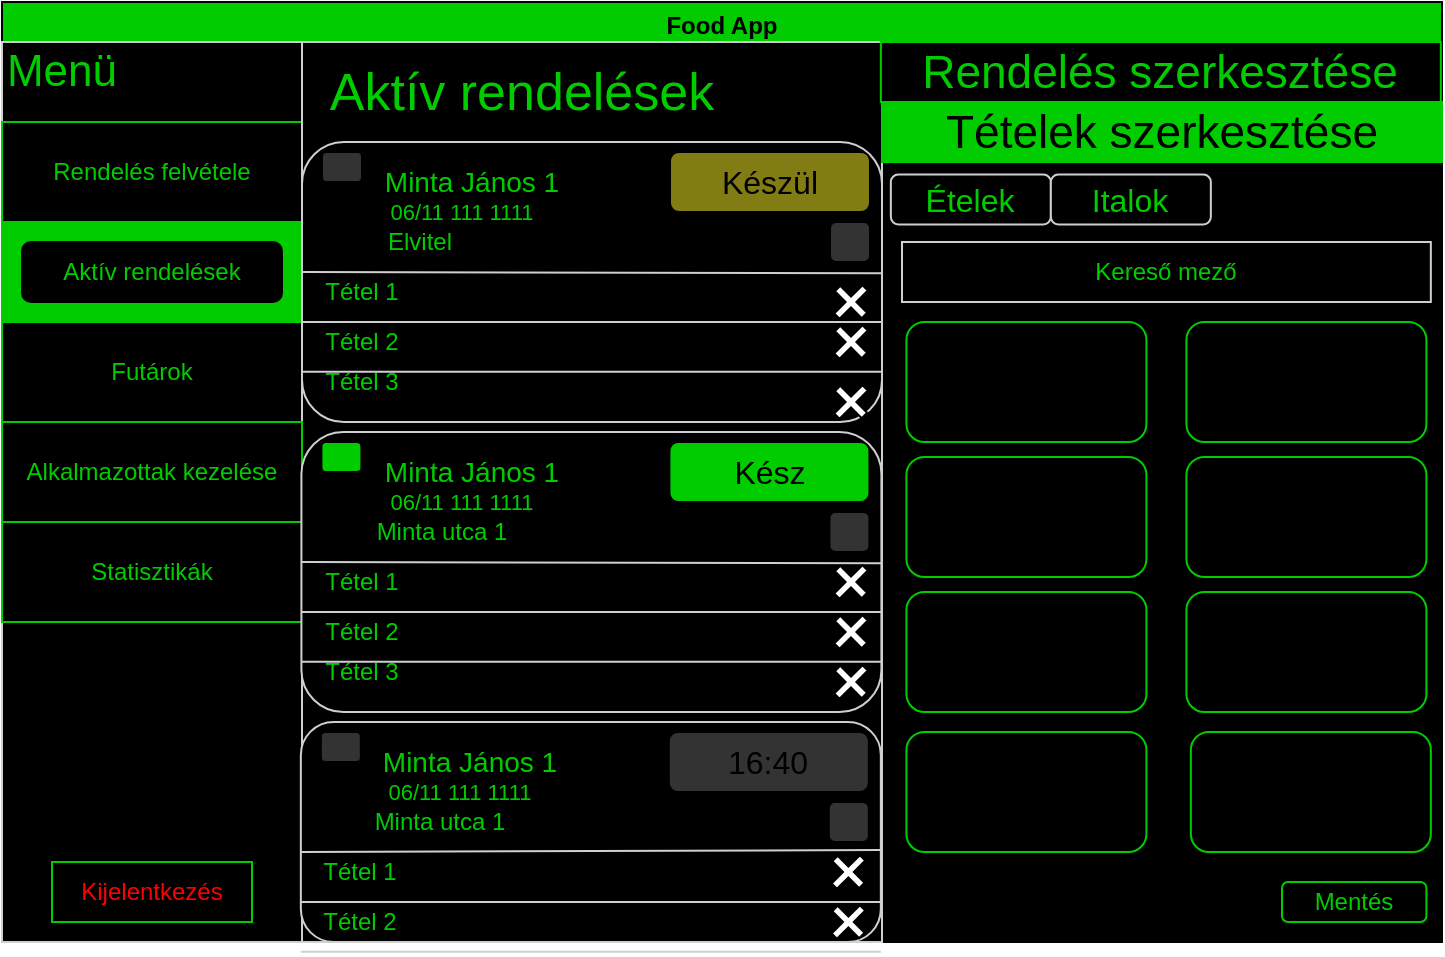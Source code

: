 <mxfile version="24.0.1" type="device">
  <diagram name="1 oldal" id="gTyAqj4-adbOoO595Je8">
    <mxGraphModel dx="1050" dy="529" grid="1" gridSize="10" guides="1" tooltips="1" connect="1" arrows="1" fold="1" page="1" pageScale="1" pageWidth="827" pageHeight="1169" math="0" shadow="0">
      <root>
        <mxCell id="0" />
        <mxCell id="1" parent="0" />
        <mxCell id="izIBmqQ3XeswKk3rCBAt-1" value="Food App" style="swimlane;whiteSpace=wrap;html=1;fillColor=#00CC00;" parent="1" vertex="1">
          <mxGeometry width="720" height="470" as="geometry" />
        </mxCell>
        <mxCell id="izIBmqQ3XeswKk3rCBAt-3" value="" style="rounded=0;whiteSpace=wrap;html=1;fillColor=#000000;" parent="1" vertex="1">
          <mxGeometry y="20" width="720" height="450" as="geometry" />
        </mxCell>
        <mxCell id="izIBmqQ3XeswKk3rCBAt-4" value="" style="rounded=0;whiteSpace=wrap;html=1;fillColor=#000000;strokeColor=#CFCFCF;" parent="1" vertex="1">
          <mxGeometry y="20" width="150" height="450" as="geometry" />
        </mxCell>
        <mxCell id="izIBmqQ3XeswKk3rCBAt-5" value="&lt;font color=&quot;#00cc00&quot;&gt;Rendelés felvétele&lt;/font&gt;" style="rounded=0;whiteSpace=wrap;html=1;fillColor=#000000;strokeColor=#00CC00;" parent="1" vertex="1">
          <mxGeometry y="60" width="150" height="50" as="geometry" />
        </mxCell>
        <mxCell id="izIBmqQ3XeswKk3rCBAt-6" value="&lt;font style=&quot;font-size: 22px;&quot; color=&quot;#00cc00&quot;&gt;Menü&lt;/font&gt;" style="text;html=1;align=center;verticalAlign=middle;whiteSpace=wrap;rounded=0;" parent="1" vertex="1">
          <mxGeometry y="20" width="60" height="30" as="geometry" />
        </mxCell>
        <mxCell id="izIBmqQ3XeswKk3rCBAt-7" value="" style="rounded=0;whiteSpace=wrap;html=1;fillColor=#00CC00;strokeColor=#00CC00;" parent="1" vertex="1">
          <mxGeometry y="110" width="150" height="50" as="geometry" />
        </mxCell>
        <mxCell id="izIBmqQ3XeswKk3rCBAt-8" value="&lt;div&gt;&lt;font color=&quot;#00cc00&quot;&gt;Futárok&lt;br&gt;&lt;/font&gt;&lt;/div&gt;" style="rounded=0;whiteSpace=wrap;html=1;fillColor=#000000;strokeColor=#00CC00;" parent="1" vertex="1">
          <mxGeometry y="160" width="150" height="50" as="geometry" />
        </mxCell>
        <mxCell id="izIBmqQ3XeswKk3rCBAt-10" value="&lt;font color=&quot;#ff0000&quot;&gt;Kijelentkezés&lt;/font&gt;" style="rounded=0;whiteSpace=wrap;html=1;fillColor=#000000;strokeColor=#00CC00;" parent="1" vertex="1">
          <mxGeometry x="25" y="430" width="100" height="30" as="geometry" />
        </mxCell>
        <mxCell id="izIBmqQ3XeswKk3rCBAt-11" value="" style="rounded=0;whiteSpace=wrap;html=1;fillColor=#000000;strokeColor=#CFCFCF;" parent="1" vertex="1">
          <mxGeometry x="150" y="20" width="290" height="450" as="geometry" />
        </mxCell>
        <mxCell id="izIBmqQ3XeswKk3rCBAt-20" style="edgeStyle=orthogonalEdgeStyle;rounded=0;orthogonalLoop=1;jettySize=auto;html=1;exitX=0.75;exitY=1;exitDx=0;exitDy=0;" parent="1" edge="1">
          <mxGeometry relative="1" as="geometry">
            <mxPoint x="370" y="270" as="sourcePoint" />
            <mxPoint x="310" y="270" as="targetPoint" />
          </mxGeometry>
        </mxCell>
        <mxCell id="izIBmqQ3XeswKk3rCBAt-31" style="edgeStyle=orthogonalEdgeStyle;rounded=0;orthogonalLoop=1;jettySize=auto;html=1;exitX=0.5;exitY=1;exitDx=0;exitDy=0;" parent="1" edge="1">
          <mxGeometry relative="1" as="geometry">
            <mxPoint x="480" y="57.5" as="sourcePoint" />
            <mxPoint x="480" y="57.5" as="targetPoint" />
          </mxGeometry>
        </mxCell>
        <mxCell id="izIBmqQ3XeswKk3rCBAt-44" value="&lt;div&gt;&lt;font color=&quot;#00cc00&quot;&gt;Alkalmazottak kezelése&lt;br&gt;&lt;/font&gt;&lt;/div&gt;" style="rounded=0;whiteSpace=wrap;html=1;fillColor=#000000;strokeColor=#00CC00;" parent="1" vertex="1">
          <mxGeometry y="210" width="150" height="50" as="geometry" />
        </mxCell>
        <mxCell id="izIBmqQ3XeswKk3rCBAt-45" value="&lt;div&gt;&lt;font color=&quot;#00cc00&quot;&gt;Statisztikák&lt;br&gt;&lt;/font&gt;&lt;/div&gt;" style="rounded=0;whiteSpace=wrap;html=1;fillColor=#000000;strokeColor=#00CC00;" parent="1" vertex="1">
          <mxGeometry y="260" width="150" height="50" as="geometry" />
        </mxCell>
        <mxCell id="izIBmqQ3XeswKk3rCBAt-46" value="&lt;div&gt;&lt;font color=&quot;#00cc00&quot;&gt;Aktív rendelések&lt;/font&gt;&lt;/div&gt;" style="rounded=1;whiteSpace=wrap;html=1;fillColor=#000000;" parent="1" vertex="1">
          <mxGeometry x="10" y="120" width="130" height="30" as="geometry" />
        </mxCell>
        <mxCell id="izIBmqQ3XeswKk3rCBAt-47" value="" style="rounded=1;whiteSpace=wrap;html=1;fillColor=#000000;strokeColor=#CFCFCF;" parent="1" vertex="1">
          <mxGeometry x="150" y="70" width="290" height="140" as="geometry" />
        </mxCell>
        <mxCell id="izIBmqQ3XeswKk3rCBAt-48" value="&lt;div style=&quot;font-size: 26px;&quot;&gt;&lt;font style=&quot;font-size: 26px;&quot; color=&quot;#00cc00&quot;&gt;Aktív rendelések&lt;/font&gt;&lt;/div&gt;" style="text;html=1;align=center;verticalAlign=middle;whiteSpace=wrap;rounded=0;" parent="1" vertex="1">
          <mxGeometry x="160" y="30" width="200" height="30" as="geometry" />
        </mxCell>
        <mxCell id="izIBmqQ3XeswKk3rCBAt-49" value="" style="rounded=1;whiteSpace=wrap;html=1;fillColor=#333333;" parent="1" vertex="1">
          <mxGeometry x="160" y="75" width="20" height="15" as="geometry" />
        </mxCell>
        <mxCell id="izIBmqQ3XeswKk3rCBAt-50" value="Text" style="text;html=1;align=center;verticalAlign=middle;whiteSpace=wrap;rounded=0;" parent="1" vertex="1">
          <mxGeometry x="380" y="230" width="60" height="30" as="geometry" />
        </mxCell>
        <mxCell id="izIBmqQ3XeswKk3rCBAt-51" value="&lt;font style=&quot;font-size: 14px;&quot; color=&quot;#00cc00&quot;&gt;Minta János 1&lt;/font&gt;" style="text;html=1;align=center;verticalAlign=middle;whiteSpace=wrap;rounded=0;" parent="1" vertex="1">
          <mxGeometry x="190" y="75" width="90" height="30" as="geometry" />
        </mxCell>
        <mxCell id="izIBmqQ3XeswKk3rCBAt-53" value="&lt;font style=&quot;font-size: 11px;&quot; color=&quot;#00cc00&quot;&gt;06/11 111 1111&lt;/font&gt;&lt;font style=&quot;font-size: 11px;&quot; color=&quot;#00cc00&quot;&gt;&lt;br&gt;&lt;/font&gt;" style="text;html=1;align=center;verticalAlign=middle;whiteSpace=wrap;rounded=0;" parent="1" vertex="1">
          <mxGeometry x="190" y="90" width="80" height="30" as="geometry" />
        </mxCell>
        <mxCell id="izIBmqQ3XeswKk3rCBAt-55" value="&lt;font color=&quot;#00cc00&quot;&gt;Elvitel&lt;/font&gt;" style="text;html=1;align=center;verticalAlign=middle;whiteSpace=wrap;rounded=0;" parent="1" vertex="1">
          <mxGeometry x="159.42" y="105" width="100" height="30" as="geometry" />
        </mxCell>
        <mxCell id="izIBmqQ3XeswKk3rCBAt-56" value="&lt;font style=&quot;font-size: 16px;&quot;&gt;Készül&lt;/font&gt;" style="rounded=1;whiteSpace=wrap;html=1;fillColor=#827C14;" parent="1" vertex="1">
          <mxGeometry x="334" y="75" width="100" height="30" as="geometry" />
        </mxCell>
        <mxCell id="izIBmqQ3XeswKk3rCBAt-61" value="" style="endArrow=none;html=1;rounded=0;exitX=1;exitY=0.5;exitDx=0;exitDy=0;entryX=1.001;entryY=0.469;entryDx=0;entryDy=0;strokeColor=#CFCFCF;entryPerimeter=0;" parent="1" source="izIBmqQ3XeswKk3rCBAt-7" target="izIBmqQ3XeswKk3rCBAt-47" edge="1">
          <mxGeometry width="50" height="50" relative="1" as="geometry">
            <mxPoint x="250" y="180" as="sourcePoint" />
            <mxPoint x="300" y="130" as="targetPoint" />
          </mxGeometry>
        </mxCell>
        <mxCell id="izIBmqQ3XeswKk3rCBAt-62" value="" style="endArrow=none;html=1;rounded=0;exitX=0;exitY=0.5;exitDx=0;exitDy=0;entryX=1;entryY=0.5;entryDx=0;entryDy=0;strokeColor=#CFCFCF;" parent="1" edge="1">
          <mxGeometry width="50" height="50" relative="1" as="geometry">
            <mxPoint x="150" y="160" as="sourcePoint" />
            <mxPoint x="440" y="160" as="targetPoint" />
          </mxGeometry>
        </mxCell>
        <mxCell id="izIBmqQ3XeswKk3rCBAt-63" value="" style="endArrow=none;html=1;rounded=0;exitX=0;exitY=0.5;exitDx=0;exitDy=0;entryX=1;entryY=0.5;entryDx=0;entryDy=0;strokeColor=#CFCFCF;" parent="1" edge="1">
          <mxGeometry width="50" height="50" relative="1" as="geometry">
            <mxPoint x="150" y="184.83" as="sourcePoint" />
            <mxPoint x="440" y="184.83" as="targetPoint" />
          </mxGeometry>
        </mxCell>
        <mxCell id="izIBmqQ3XeswKk3rCBAt-64" value="&lt;font color=&quot;#00cc00&quot;&gt;Tétel 1&lt;/font&gt;" style="text;html=1;align=center;verticalAlign=middle;whiteSpace=wrap;rounded=0;" parent="1" vertex="1">
          <mxGeometry x="150" y="135" width="60" height="20" as="geometry" />
        </mxCell>
        <mxCell id="izIBmqQ3XeswKk3rCBAt-65" value="&lt;font color=&quot;#00cc00&quot;&gt;Tétel 2&lt;br&gt;&lt;/font&gt;" style="text;html=1;align=center;verticalAlign=middle;whiteSpace=wrap;rounded=0;" parent="1" vertex="1">
          <mxGeometry x="150" y="160" width="60" height="20" as="geometry" />
        </mxCell>
        <mxCell id="izIBmqQ3XeswKk3rCBAt-66" value="&lt;font color=&quot;#00cc00&quot;&gt;Tétel 3&lt;br&gt;&lt;/font&gt;" style="text;html=1;align=center;verticalAlign=middle;whiteSpace=wrap;rounded=0;" parent="1" vertex="1">
          <mxGeometry x="150" y="180" width="60" height="20" as="geometry" />
        </mxCell>
        <mxCell id="izIBmqQ3XeswKk3rCBAt-67" value="" style="rounded=1;whiteSpace=wrap;html=1;fillColor=#333333;" parent="1" vertex="1">
          <mxGeometry x="414" y="110" width="20" height="20" as="geometry" />
        </mxCell>
        <mxCell id="izIBmqQ3XeswKk3rCBAt-68" value="" style="rounded=1;whiteSpace=wrap;html=1;fillColor=#000000;strokeColor=#CFCFCF;" parent="1" vertex="1">
          <mxGeometry x="149.71" y="215" width="290" height="140" as="geometry" />
        </mxCell>
        <mxCell id="izIBmqQ3XeswKk3rCBAt-69" value="" style="rounded=1;whiteSpace=wrap;html=1;fillColor=#00CC00;fontColor=#00CC00;" parent="1" vertex="1">
          <mxGeometry x="159.71" y="220" width="20" height="15" as="geometry" />
        </mxCell>
        <mxCell id="izIBmqQ3XeswKk3rCBAt-70" value="&lt;font style=&quot;font-size: 14px;&quot; color=&quot;#00cc00&quot;&gt;Minta János 1&lt;/font&gt;" style="text;html=1;align=center;verticalAlign=middle;whiteSpace=wrap;rounded=0;" parent="1" vertex="1">
          <mxGeometry x="189.71" y="220" width="90" height="30" as="geometry" />
        </mxCell>
        <mxCell id="izIBmqQ3XeswKk3rCBAt-71" value="&lt;font style=&quot;font-size: 11px;&quot; color=&quot;#00cc00&quot;&gt;06/11 111 1111&lt;/font&gt;&lt;font style=&quot;font-size: 11px;&quot; color=&quot;#00cc00&quot;&gt;&lt;br&gt;&lt;/font&gt;" style="text;html=1;align=center;verticalAlign=middle;whiteSpace=wrap;rounded=0;" parent="1" vertex="1">
          <mxGeometry x="189.71" y="235" width="80" height="30" as="geometry" />
        </mxCell>
        <mxCell id="izIBmqQ3XeswKk3rCBAt-72" value="&lt;font color=&quot;#00cc00&quot;&gt;Minta utca 1&lt;br&gt;&lt;/font&gt;" style="text;html=1;align=center;verticalAlign=middle;whiteSpace=wrap;rounded=0;" parent="1" vertex="1">
          <mxGeometry x="169.71" y="250" width="100" height="30" as="geometry" />
        </mxCell>
        <mxCell id="izIBmqQ3XeswKk3rCBAt-73" value="&lt;font style=&quot;font-size: 16px;&quot;&gt;Kész&lt;/font&gt;" style="rounded=1;whiteSpace=wrap;html=1;fillColor=#00CC00;" parent="1" vertex="1">
          <mxGeometry x="333.71" y="220" width="100" height="30" as="geometry" />
        </mxCell>
        <mxCell id="izIBmqQ3XeswKk3rCBAt-74" value="" style="endArrow=none;html=1;rounded=0;exitX=1;exitY=0.5;exitDx=0;exitDy=0;entryX=1.001;entryY=0.469;entryDx=0;entryDy=0;strokeColor=#CFCFCF;entryPerimeter=0;" parent="1" target="izIBmqQ3XeswKk3rCBAt-68" edge="1">
          <mxGeometry width="50" height="50" relative="1" as="geometry">
            <mxPoint x="149.71" y="280" as="sourcePoint" />
            <mxPoint x="299.71" y="275" as="targetPoint" />
          </mxGeometry>
        </mxCell>
        <mxCell id="izIBmqQ3XeswKk3rCBAt-75" value="" style="endArrow=none;html=1;rounded=0;exitX=0;exitY=0.5;exitDx=0;exitDy=0;entryX=1;entryY=0.5;entryDx=0;entryDy=0;strokeColor=#CFCFCF;" parent="1" edge="1">
          <mxGeometry width="50" height="50" relative="1" as="geometry">
            <mxPoint x="149.71" y="305" as="sourcePoint" />
            <mxPoint x="439.71" y="305" as="targetPoint" />
          </mxGeometry>
        </mxCell>
        <mxCell id="izIBmqQ3XeswKk3rCBAt-76" value="" style="endArrow=none;html=1;rounded=0;exitX=0;exitY=0.5;exitDx=0;exitDy=0;entryX=1;entryY=0.5;entryDx=0;entryDy=0;strokeColor=#CFCFCF;" parent="1" edge="1">
          <mxGeometry width="50" height="50" relative="1" as="geometry">
            <mxPoint x="149.71" y="329.83" as="sourcePoint" />
            <mxPoint x="439.71" y="329.83" as="targetPoint" />
          </mxGeometry>
        </mxCell>
        <mxCell id="izIBmqQ3XeswKk3rCBAt-77" value="&lt;font color=&quot;#00cc00&quot;&gt;Tétel 1&lt;/font&gt;" style="text;html=1;align=center;verticalAlign=middle;whiteSpace=wrap;rounded=0;" parent="1" vertex="1">
          <mxGeometry x="149.71" y="280" width="60" height="20" as="geometry" />
        </mxCell>
        <mxCell id="izIBmqQ3XeswKk3rCBAt-78" value="&lt;font color=&quot;#00cc00&quot;&gt;Tétel 2&lt;br&gt;&lt;/font&gt;" style="text;html=1;align=center;verticalAlign=middle;whiteSpace=wrap;rounded=0;" parent="1" vertex="1">
          <mxGeometry x="149.71" y="305" width="60" height="20" as="geometry" />
        </mxCell>
        <mxCell id="izIBmqQ3XeswKk3rCBAt-79" value="&lt;font color=&quot;#00cc00&quot;&gt;Tétel 3&lt;br&gt;&lt;/font&gt;" style="text;html=1;align=center;verticalAlign=middle;whiteSpace=wrap;rounded=0;" parent="1" vertex="1">
          <mxGeometry x="149.71" y="325" width="60" height="20" as="geometry" />
        </mxCell>
        <mxCell id="izIBmqQ3XeswKk3rCBAt-80" value="" style="rounded=1;whiteSpace=wrap;html=1;fillColor=#333333;" parent="1" vertex="1">
          <mxGeometry x="413.71" y="255" width="20" height="20" as="geometry" />
        </mxCell>
        <mxCell id="izIBmqQ3XeswKk3rCBAt-81" value="" style="rounded=1;whiteSpace=wrap;html=1;fillColor=#000000;strokeColor=#CFCFCF;" parent="1" vertex="1">
          <mxGeometry x="149.42" y="360" width="290" height="110" as="geometry" />
        </mxCell>
        <mxCell id="izIBmqQ3XeswKk3rCBAt-82" value="" style="rounded=1;whiteSpace=wrap;html=1;fillColor=#333333;" parent="1" vertex="1">
          <mxGeometry x="159.42" y="365" width="20" height="15" as="geometry" />
        </mxCell>
        <mxCell id="izIBmqQ3XeswKk3rCBAt-83" value="&lt;font style=&quot;font-size: 14px;&quot; color=&quot;#00cc00&quot;&gt;Minta János 1&lt;/font&gt;" style="text;html=1;align=center;verticalAlign=middle;whiteSpace=wrap;rounded=0;" parent="1" vertex="1">
          <mxGeometry x="189.42" y="365" width="90" height="30" as="geometry" />
        </mxCell>
        <mxCell id="izIBmqQ3XeswKk3rCBAt-84" value="&lt;font style=&quot;font-size: 11px;&quot; color=&quot;#00cc00&quot;&gt;06/11 111 1111&lt;/font&gt;&lt;font style=&quot;font-size: 11px;&quot; color=&quot;#00cc00&quot;&gt;&lt;br&gt;&lt;/font&gt;" style="text;html=1;align=center;verticalAlign=middle;whiteSpace=wrap;rounded=0;" parent="1" vertex="1">
          <mxGeometry x="189.42" y="380" width="80" height="30" as="geometry" />
        </mxCell>
        <mxCell id="izIBmqQ3XeswKk3rCBAt-85" value="&lt;font color=&quot;#00cc00&quot;&gt;Minta utca 1&lt;br&gt;&lt;/font&gt;" style="text;html=1;align=center;verticalAlign=middle;whiteSpace=wrap;rounded=0;" parent="1" vertex="1">
          <mxGeometry x="169.42" y="395" width="100" height="30" as="geometry" />
        </mxCell>
        <mxCell id="izIBmqQ3XeswKk3rCBAt-86" value="&lt;font style=&quot;font-size: 16px;&quot;&gt;16:40&lt;/font&gt;" style="rounded=1;whiteSpace=wrap;html=1;fillColor=#333333;" parent="1" vertex="1">
          <mxGeometry x="333.42" y="365" width="100" height="30" as="geometry" />
        </mxCell>
        <mxCell id="izIBmqQ3XeswKk3rCBAt-87" value="" style="endArrow=none;html=1;rounded=0;exitX=1;exitY=0.5;exitDx=0;exitDy=0;entryX=0.999;entryY=0.582;entryDx=0;entryDy=0;strokeColor=#CFCFCF;entryPerimeter=0;" parent="1" target="izIBmqQ3XeswKk3rCBAt-81" edge="1">
          <mxGeometry width="50" height="50" relative="1" as="geometry">
            <mxPoint x="149.42" y="425" as="sourcePoint" />
            <mxPoint x="299.42" y="420" as="targetPoint" />
          </mxGeometry>
        </mxCell>
        <mxCell id="izIBmqQ3XeswKk3rCBAt-88" value="" style="endArrow=none;html=1;rounded=0;exitX=0;exitY=0.5;exitDx=0;exitDy=0;entryX=1;entryY=0.5;entryDx=0;entryDy=0;strokeColor=#CFCFCF;" parent="1" edge="1">
          <mxGeometry width="50" height="50" relative="1" as="geometry">
            <mxPoint x="149.42" y="450" as="sourcePoint" />
            <mxPoint x="439.42" y="450" as="targetPoint" />
          </mxGeometry>
        </mxCell>
        <mxCell id="izIBmqQ3XeswKk3rCBAt-89" value="" style="endArrow=none;html=1;rounded=0;exitX=0;exitY=0.5;exitDx=0;exitDy=0;entryX=1;entryY=0.5;entryDx=0;entryDy=0;strokeColor=#CFCFCF;" parent="1" edge="1">
          <mxGeometry width="50" height="50" relative="1" as="geometry">
            <mxPoint x="149.42" y="474.83" as="sourcePoint" />
            <mxPoint x="439.42" y="474.83" as="targetPoint" />
          </mxGeometry>
        </mxCell>
        <mxCell id="izIBmqQ3XeswKk3rCBAt-90" value="&lt;font color=&quot;#00cc00&quot;&gt;Tétel 1&lt;/font&gt;" style="text;html=1;align=center;verticalAlign=middle;whiteSpace=wrap;rounded=0;" parent="1" vertex="1">
          <mxGeometry x="149.42" y="425" width="60" height="20" as="geometry" />
        </mxCell>
        <mxCell id="izIBmqQ3XeswKk3rCBAt-91" value="&lt;font color=&quot;#00cc00&quot;&gt;Tétel 2&lt;br&gt;&lt;/font&gt;" style="text;html=1;align=center;verticalAlign=middle;whiteSpace=wrap;rounded=0;" parent="1" vertex="1">
          <mxGeometry x="149.42" y="450" width="60" height="20" as="geometry" />
        </mxCell>
        <mxCell id="izIBmqQ3XeswKk3rCBAt-93" value="" style="rounded=1;whiteSpace=wrap;html=1;fillColor=#333333;" parent="1" vertex="1">
          <mxGeometry x="413.42" y="400" width="20" height="20" as="geometry" />
        </mxCell>
        <mxCell id="izIBmqQ3XeswKk3rCBAt-106" value="&lt;br&gt;&lt;font style=&quot;font-size: 23px;&quot;&gt;Tételek szerkesztése&lt;/font&gt;&lt;div&gt;&lt;br&gt;&lt;/div&gt;" style="rounded=0;whiteSpace=wrap;html=1;fillColor=#00CC00;strokeColor=#00CC00;" parent="1" vertex="1">
          <mxGeometry x="440" y="50" width="280" height="30" as="geometry" />
        </mxCell>
        <mxCell id="izIBmqQ3XeswKk3rCBAt-107" value="&lt;font color=&quot;#00cc00&quot;&gt;&lt;br&gt;&lt;font style=&quot;font-size: 23px;&quot;&gt;Rendelés szerkesztése&lt;/font&gt;&lt;/font&gt;&lt;div&gt;&lt;font color=&quot;#00cc00&quot;&gt;&lt;br&gt;&lt;/font&gt;&lt;/div&gt;" style="rounded=0;whiteSpace=wrap;html=1;fillColor=#000000;strokeColor=#00CC00;" parent="1" vertex="1">
          <mxGeometry x="439.42" y="20" width="280" height="30" as="geometry" />
        </mxCell>
        <mxCell id="izIBmqQ3XeswKk3rCBAt-108" value="&lt;font color=&quot;#00cc00&quot;&gt;Kereső mező&lt;br&gt;&lt;/font&gt;" style="rounded=0;whiteSpace=wrap;html=1;fillColor=#000000;strokeColor=#CFCFCF;" parent="1" vertex="1">
          <mxGeometry x="450" y="120" width="264.42" height="30" as="geometry" />
        </mxCell>
        <mxCell id="izIBmqQ3XeswKk3rCBAt-109" value="&lt;font style=&quot;font-size: 16px;&quot; color=&quot;#00cc00&quot;&gt;Ételek&lt;/font&gt;" style="rounded=1;whiteSpace=wrap;html=1;fillColor=#000000;strokeColor=#CFCFCF;" parent="1" vertex="1">
          <mxGeometry x="444.42" y="86.25" width="80" height="25" as="geometry" />
        </mxCell>
        <mxCell id="izIBmqQ3XeswKk3rCBAt-110" value="&lt;font style=&quot;font-size: 16px;&quot; color=&quot;#00cc00&quot;&gt;Italok&lt;/font&gt;" style="rounded=1;whiteSpace=wrap;html=1;fillColor=#000000;strokeColor=#CFCFCF;" parent="1" vertex="1">
          <mxGeometry x="524.42" y="86.25" width="80" height="25" as="geometry" />
        </mxCell>
        <mxCell id="izIBmqQ3XeswKk3rCBAt-111" value="" style="rounded=1;whiteSpace=wrap;html=1;fillColor=#000000;strokeColor=#00CC00;" parent="1" vertex="1">
          <mxGeometry x="452.21" y="160" width="120" height="60" as="geometry" />
        </mxCell>
        <mxCell id="izIBmqQ3XeswKk3rCBAt-112" value="" style="rounded=1;whiteSpace=wrap;html=1;fillColor=#000000;strokeColor=#00CC00;" parent="1" vertex="1">
          <mxGeometry x="592.21" y="160" width="120" height="60" as="geometry" />
        </mxCell>
        <mxCell id="izIBmqQ3XeswKk3rCBAt-113" value="" style="rounded=1;whiteSpace=wrap;html=1;fillColor=#000000;strokeColor=#00CC00;" parent="1" vertex="1">
          <mxGeometry x="452.21" y="227.5" width="120" height="60" as="geometry" />
        </mxCell>
        <mxCell id="izIBmqQ3XeswKk3rCBAt-114" value="" style="rounded=1;whiteSpace=wrap;html=1;fillColor=#000000;strokeColor=#00CC00;" parent="1" vertex="1">
          <mxGeometry x="592.21" y="227.5" width="120" height="60" as="geometry" />
        </mxCell>
        <mxCell id="izIBmqQ3XeswKk3rCBAt-115" value="" style="rounded=1;whiteSpace=wrap;html=1;fillColor=#000000;strokeColor=#00CC00;" parent="1" vertex="1">
          <mxGeometry x="452.21" y="295" width="120" height="60" as="geometry" />
        </mxCell>
        <mxCell id="izIBmqQ3XeswKk3rCBAt-116" value="" style="rounded=1;whiteSpace=wrap;html=1;fillColor=#000000;strokeColor=#00CC00;" parent="1" vertex="1">
          <mxGeometry x="592.21" y="295" width="120" height="60" as="geometry" />
        </mxCell>
        <mxCell id="izIBmqQ3XeswKk3rCBAt-117" value="" style="rounded=1;whiteSpace=wrap;html=1;fillColor=#000000;strokeColor=#00CC00;" parent="1" vertex="1">
          <mxGeometry x="452.21" y="365" width="120" height="60" as="geometry" />
        </mxCell>
        <mxCell id="izIBmqQ3XeswKk3rCBAt-118" value="" style="rounded=1;whiteSpace=wrap;html=1;fillColor=#000000;strokeColor=#00CC00;" parent="1" vertex="1">
          <mxGeometry x="594.42" y="365" width="120" height="60" as="geometry" />
        </mxCell>
        <mxCell id="izIBmqQ3XeswKk3rCBAt-119" value="&lt;font color=&quot;#00cc00&quot;&gt;Mentés&lt;/font&gt;" style="rounded=1;whiteSpace=wrap;html=1;fillColor=#000000;strokeColor=#00CC00;" parent="1" vertex="1">
          <mxGeometry x="640" y="440" width="72.21" height="20" as="geometry" />
        </mxCell>
        <mxCell id="izIBmqQ3XeswKk3rCBAt-120" value="" style="shape=cross;whiteSpace=wrap;html=1;rotation=45;" parent="1" vertex="1">
          <mxGeometry x="415" y="140" width="19" height="20" as="geometry" />
        </mxCell>
        <mxCell id="izIBmqQ3XeswKk3rCBAt-122" value="" style="shape=cross;whiteSpace=wrap;html=1;rotation=45;" parent="1" vertex="1">
          <mxGeometry x="415" y="160" width="19" height="20" as="geometry" />
        </mxCell>
        <mxCell id="izIBmqQ3XeswKk3rCBAt-123" value="" style="shape=cross;whiteSpace=wrap;html=1;rotation=45;" parent="1" vertex="1">
          <mxGeometry x="415" y="190" width="19" height="20" as="geometry" />
        </mxCell>
        <mxCell id="izIBmqQ3XeswKk3rCBAt-125" value="" style="shape=cross;whiteSpace=wrap;html=1;rotation=45;" parent="1" vertex="1">
          <mxGeometry x="415" y="280" width="19" height="20" as="geometry" />
        </mxCell>
        <mxCell id="izIBmqQ3XeswKk3rCBAt-126" value="" style="shape=cross;whiteSpace=wrap;html=1;rotation=45;" parent="1" vertex="1">
          <mxGeometry x="415" y="305" width="19" height="20" as="geometry" />
        </mxCell>
        <mxCell id="izIBmqQ3XeswKk3rCBAt-127" value="" style="shape=cross;whiteSpace=wrap;html=1;rotation=45;" parent="1" vertex="1">
          <mxGeometry x="415" y="330" width="19" height="20" as="geometry" />
        </mxCell>
        <mxCell id="izIBmqQ3XeswKk3rCBAt-128" value="" style="shape=cross;whiteSpace=wrap;html=1;rotation=45;" parent="1" vertex="1">
          <mxGeometry x="413.71" y="425" width="19" height="20" as="geometry" />
        </mxCell>
        <mxCell id="izIBmqQ3XeswKk3rCBAt-129" value="" style="shape=cross;whiteSpace=wrap;html=1;rotation=45;" parent="1" vertex="1">
          <mxGeometry x="413.71" y="450" width="19" height="20" as="geometry" />
        </mxCell>
      </root>
    </mxGraphModel>
  </diagram>
</mxfile>
